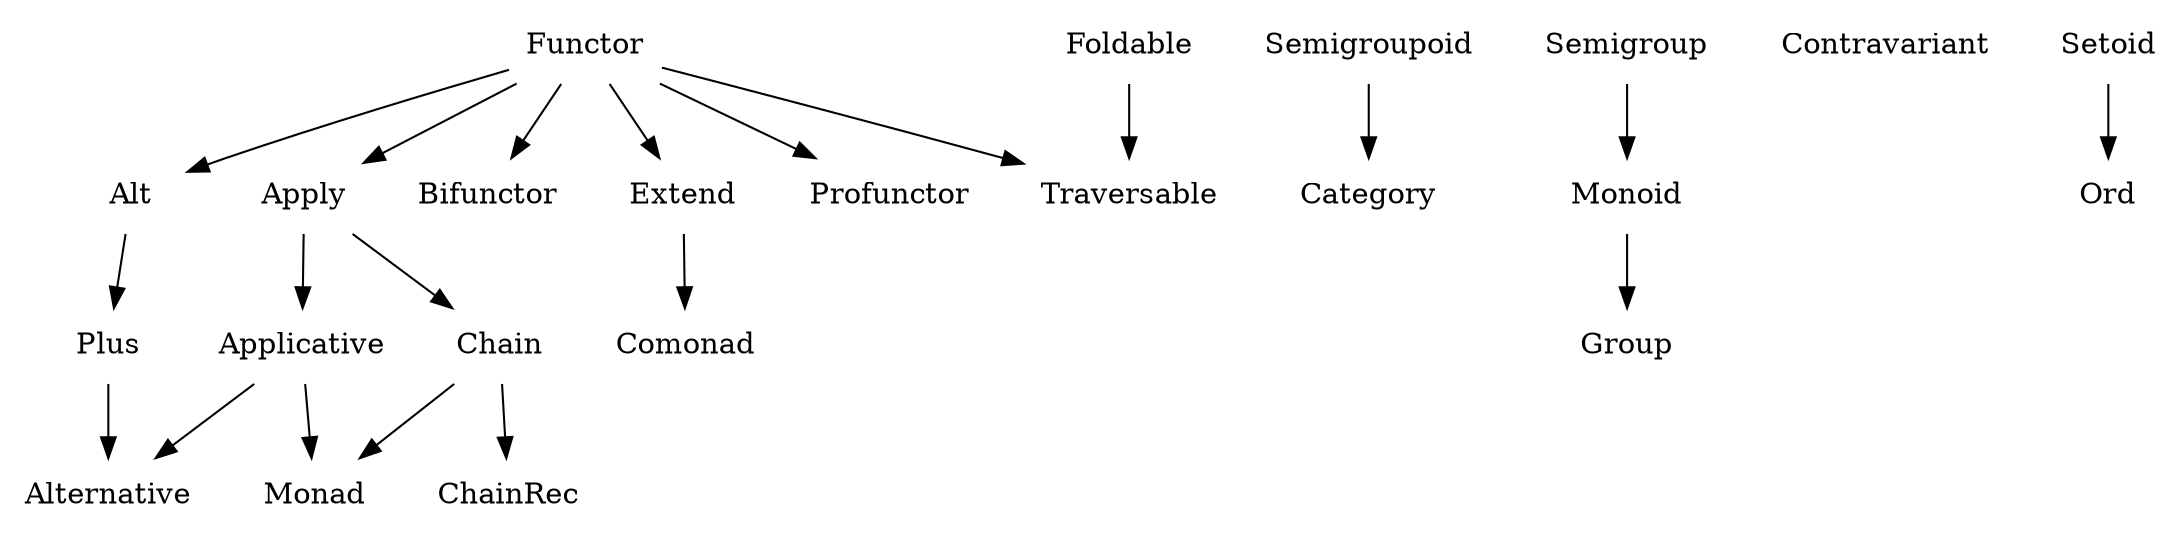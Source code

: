 digraph {
  node [shape=plaintext]

  # Algebras
  Alt;
  Alternative;
  Applicative;
  Apply;
  Bifunctor;
  Category;
  Chain;
  ChainRec;
  Comonad;
  Extend;
  Foldable;
  Functor;
  Group;
  Contravariant;
  Monad;
  Monoid;
  Ord;
  Plus;
  Profunctor;
  Semigroup;
  Semigroupoid;
  Setoid;
  Traversable;

  # Dependencies
  Alt -> Plus;
  Applicative -> Alternative;
  Applicative -> Monad;
  Apply -> Applicative;
  Apply -> Chain;
  Chain -> ChainRec;
  Chain -> Monad;
  Extend -> Comonad;
  Foldable -> Traversable;
  Functor -> Alt;
  Functor -> Apply;
  Functor -> Bifunctor;
  Functor -> Extend;
  Functor -> Profunctor;
  Functor -> Traversable;
  Plus -> Alternative;
  Semigroup -> Monoid -> Group;
  Semigroupoid -> Category;
  Setoid -> Ord;
}
